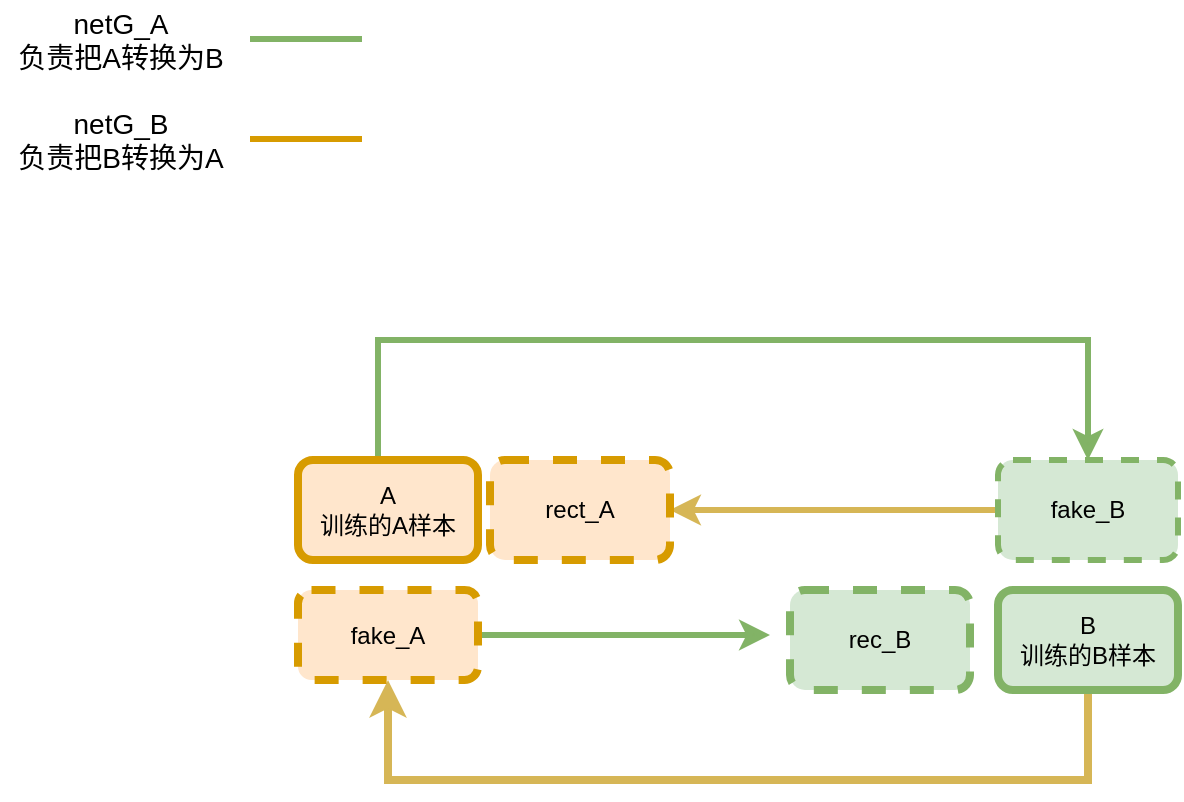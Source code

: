 <mxfile version="15.1.0" type="github">
  <diagram id="GJ_m-g7LKd7bqzkbGVr6" name="第 1 页">
    <mxGraphModel dx="1755" dy="578" grid="1" gridSize="10" guides="1" tooltips="1" connect="1" arrows="1" fold="1" page="1" pageScale="1" pageWidth="827" pageHeight="1169" math="0" shadow="0">
      <root>
        <mxCell id="0" />
        <mxCell id="1" parent="0" />
        <mxCell id="oxG3nvHUig9ZcdrEMHEQ-4" style="edgeStyle=orthogonalEdgeStyle;rounded=0;orthogonalLoop=1;jettySize=auto;html=1;entryX=0.5;entryY=0;entryDx=0;entryDy=0;fillColor=#d5e8d4;strokeColor=#82b366;strokeWidth=3;" edge="1" parent="1" source="oxG3nvHUig9ZcdrEMHEQ-2" target="oxG3nvHUig9ZcdrEMHEQ-3">
          <mxGeometry relative="1" as="geometry">
            <Array as="points">
              <mxPoint x="184" y="200" />
              <mxPoint x="539" y="200" />
            </Array>
          </mxGeometry>
        </mxCell>
        <mxCell id="oxG3nvHUig9ZcdrEMHEQ-2" value="A&lt;br&gt;训练的A样本" style="rounded=1;whiteSpace=wrap;html=1;fillColor=#ffe6cc;strokeColor=#d79b00;strokeWidth=4;" vertex="1" parent="1">
          <mxGeometry x="144" y="260" width="90" height="50" as="geometry" />
        </mxCell>
        <mxCell id="oxG3nvHUig9ZcdrEMHEQ-11" style="edgeStyle=orthogonalEdgeStyle;rounded=0;orthogonalLoop=1;jettySize=auto;html=1;entryX=0.5;entryY=1;entryDx=0;entryDy=0;exitX=0.5;exitY=1;exitDx=0;exitDy=0;fillColor=#fff2cc;strokeColor=#d6b656;strokeWidth=4;" edge="1" parent="1" source="oxG3nvHUig9ZcdrEMHEQ-13" target="oxG3nvHUig9ZcdrEMHEQ-14">
          <mxGeometry relative="1" as="geometry">
            <Array as="points">
              <mxPoint x="539" y="420" />
              <mxPoint x="189" y="420" />
            </Array>
          </mxGeometry>
        </mxCell>
        <mxCell id="oxG3nvHUig9ZcdrEMHEQ-25" style="edgeStyle=orthogonalEdgeStyle;rounded=0;orthogonalLoop=1;jettySize=auto;html=1;entryX=1;entryY=0.5;entryDx=0;entryDy=0;fillColor=#fff2cc;strokeColor=#d6b656;strokeWidth=3;" edge="1" parent="1" source="oxG3nvHUig9ZcdrEMHEQ-3" target="oxG3nvHUig9ZcdrEMHEQ-24">
          <mxGeometry relative="1" as="geometry" />
        </mxCell>
        <mxCell id="oxG3nvHUig9ZcdrEMHEQ-3" value="fake_B" style="rounded=1;whiteSpace=wrap;html=1;fillColor=#d5e8d4;strokeColor=#82b366;dashed=1;strokeWidth=3;" vertex="1" parent="1">
          <mxGeometry x="494" y="260" width="90" height="50" as="geometry" />
        </mxCell>
        <mxCell id="oxG3nvHUig9ZcdrEMHEQ-6" value="&lt;font&gt;&lt;font style=&quot;font-size: 14px&quot;&gt;netG_A&lt;br&gt;负责把A转换为B&lt;/font&gt;&lt;br&gt;&lt;/font&gt;" style="text;html=1;align=center;verticalAlign=middle;resizable=0;points=[];autosize=1;strokeColor=none;fillColor=none;" vertex="1" parent="1">
          <mxGeometry x="-5" y="30" width="120" height="40" as="geometry" />
        </mxCell>
        <mxCell id="oxG3nvHUig9ZcdrEMHEQ-7" value="&lt;font&gt;&lt;font style=&quot;font-size: 14px&quot;&gt;netG_B&lt;br&gt;负责把B转换为A&lt;/font&gt;&lt;br&gt;&lt;/font&gt;" style="text;html=1;align=center;verticalAlign=middle;resizable=0;points=[];autosize=1;strokeColor=none;fillColor=none;" vertex="1" parent="1">
          <mxGeometry x="-5" y="80" width="120" height="40" as="geometry" />
        </mxCell>
        <mxCell id="oxG3nvHUig9ZcdrEMHEQ-13" value="B&lt;br&gt;训练的B样本" style="rounded=1;whiteSpace=wrap;html=1;fillColor=#d5e8d4;strokeColor=#82b366;strokeWidth=4;" vertex="1" parent="1">
          <mxGeometry x="494" y="325" width="90" height="50" as="geometry" />
        </mxCell>
        <mxCell id="oxG3nvHUig9ZcdrEMHEQ-27" style="edgeStyle=orthogonalEdgeStyle;rounded=0;orthogonalLoop=1;jettySize=auto;html=1;fillColor=#d5e8d4;strokeColor=#82b366;strokeWidth=3;" edge="1" parent="1" source="oxG3nvHUig9ZcdrEMHEQ-14">
          <mxGeometry relative="1" as="geometry">
            <mxPoint x="380" y="347.5" as="targetPoint" />
          </mxGeometry>
        </mxCell>
        <mxCell id="oxG3nvHUig9ZcdrEMHEQ-14" value="fake_A" style="rounded=1;whiteSpace=wrap;html=1;fillColor=#ffe6cc;strokeColor=#d79b00;dashed=1;strokeWidth=4;" vertex="1" parent="1">
          <mxGeometry x="144" y="325" width="90" height="45" as="geometry" />
        </mxCell>
        <mxCell id="oxG3nvHUig9ZcdrEMHEQ-24" value="rect_A" style="rounded=1;whiteSpace=wrap;html=1;fillColor=#ffe6cc;strokeColor=#d79b00;strokeWidth=4;dashed=1;" vertex="1" parent="1">
          <mxGeometry x="240" y="260" width="90" height="50" as="geometry" />
        </mxCell>
        <mxCell id="oxG3nvHUig9ZcdrEMHEQ-26" value="rec_B" style="rounded=1;whiteSpace=wrap;html=1;fillColor=#d5e8d4;strokeColor=#82b366;strokeWidth=4;dashed=1;" vertex="1" parent="1">
          <mxGeometry x="390" y="325" width="90" height="50" as="geometry" />
        </mxCell>
        <mxCell id="oxG3nvHUig9ZcdrEMHEQ-29" value="" style="endArrow=none;html=1;strokeWidth=3;fillColor=#d5e8d4;strokeColor=#82b366;" edge="1" parent="1">
          <mxGeometry width="50" height="50" relative="1" as="geometry">
            <mxPoint x="120" y="49.5" as="sourcePoint" />
            <mxPoint x="176" y="49.5" as="targetPoint" />
          </mxGeometry>
        </mxCell>
        <mxCell id="oxG3nvHUig9ZcdrEMHEQ-30" value="" style="endArrow=none;html=1;strokeWidth=3;fillColor=#ffe6cc;strokeColor=#d79b00;" edge="1" parent="1">
          <mxGeometry width="50" height="50" relative="1" as="geometry">
            <mxPoint x="120" y="99.5" as="sourcePoint" />
            <mxPoint x="176" y="99.5" as="targetPoint" />
          </mxGeometry>
        </mxCell>
      </root>
    </mxGraphModel>
  </diagram>
</mxfile>
